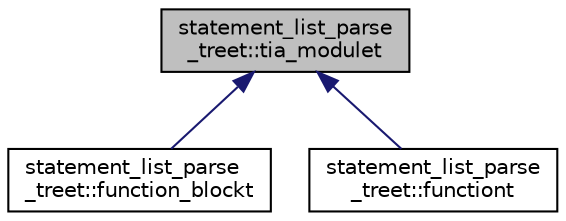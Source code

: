 digraph "statement_list_parse_treet::tia_modulet"
{
 // LATEX_PDF_SIZE
  bgcolor="transparent";
  edge [fontname="Helvetica",fontsize="10",labelfontname="Helvetica",labelfontsize="10"];
  node [fontname="Helvetica",fontsize="10",shape=record];
  Node1 [label="statement_list_parse\l_treet::tia_modulet",height=0.2,width=0.4,color="black", fillcolor="grey75", style="filled", fontcolor="black",tooltip="Base element of all modules in the Totally Integrated Automation (TIA) portal by Siemens."];
  Node1 -> Node2 [dir="back",color="midnightblue",fontsize="10",style="solid",fontname="Helvetica"];
  Node2 [label="statement_list_parse\l_treet::function_blockt",height=0.2,width=0.4,color="black",URL="$structstatement__list__parse__treet_1_1function__blockt.html",tooltip="Structure for a simple function block in Statement List."];
  Node1 -> Node3 [dir="back",color="midnightblue",fontsize="10",style="solid",fontname="Helvetica"];
  Node3 [label="statement_list_parse\l_treet::functiont",height=0.2,width=0.4,color="black",URL="$structstatement__list__parse__treet_1_1functiont.html",tooltip="Structure for a simple function in Statement List."];
}

